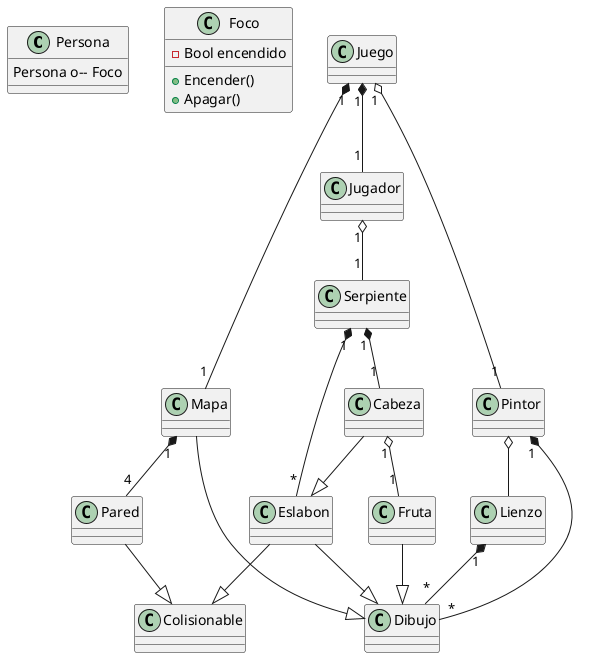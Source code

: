 @startuml Diagrama

class Persona{
   Persona o-- Foco
}
class Foco{
   - Bool encendido 
   + Encender()
   + Apagar()
}

class Juego
class Mapa
class Jugador
class Pared
class Serpiente
class Eslabon
class Cabeza
class Fruta
class Colisionable

Juego "1" *-- "1" Jugador 
Juego "1" *-- "1" Mapa

Jugador "1" o-- "1" Serpiente
Serpiente "1" *-- "*" Eslabon
Serpiente "1" *-- "1" Cabeza
Cabeza --|> Eslabon
Cabeza "1" o-- "1" Fruta
Eslabon --|> Colisionable

Pared --|> Colisionable
Mapa "1" *-- "4" Pared

class Dibujo 
class Lienzo
class Pintor

Lienzo "1" *-- "*" Dibujo
Pintor "1" *-- "*" Dibujo
Pintor o-- Lienzo 

Eslabon --|> Dibujo
Fruta --|> Dibujo
Mapa --|> Dibujo

Juego "1" o-- "1" Pintor




@enduml

